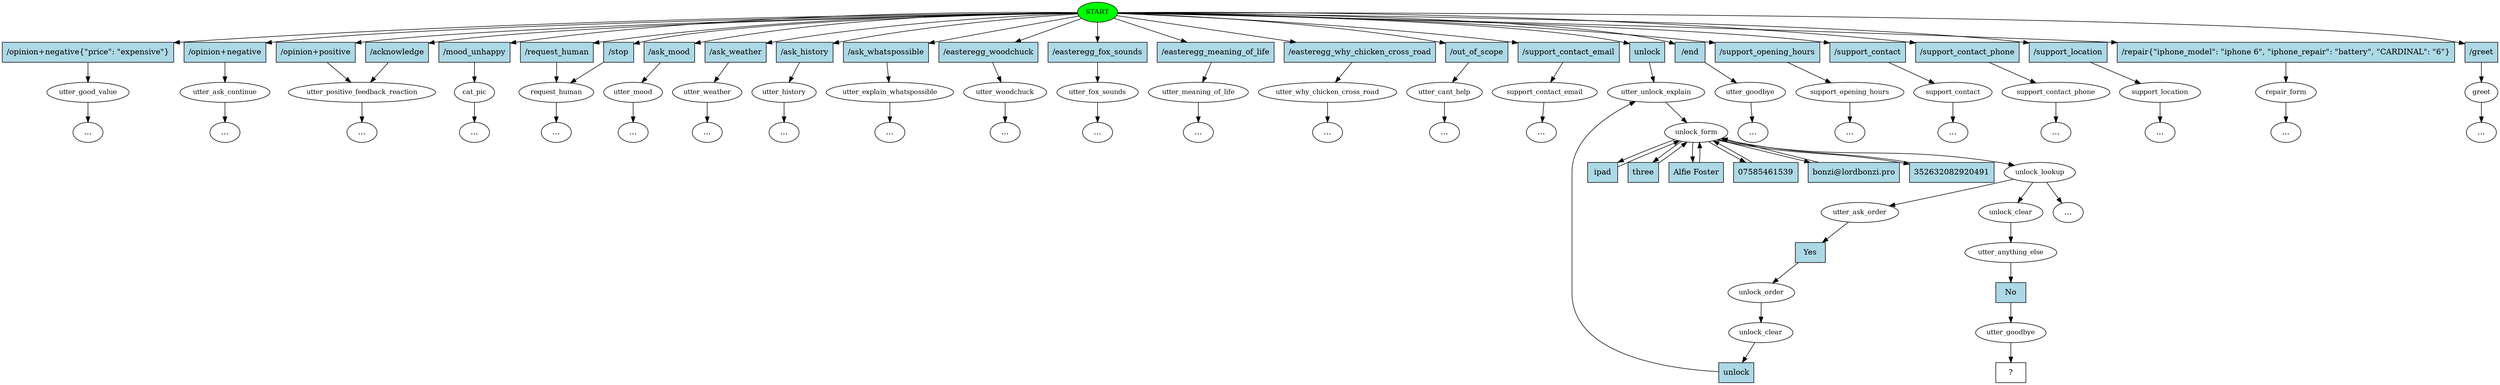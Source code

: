 digraph  {
0 [class="start active", fillcolor=green, fontsize=12, label=START, style=filled];
1 [class="", fontsize=12, label=utter_good_value];
"-3" [class=ellipsis, label="..."];
2 [class="", fontsize=12, label=utter_ask_continue];
"-4" [class=ellipsis, label="..."];
3 [class="", fontsize=12, label=utter_positive_feedback_reaction];
"-6" [class=ellipsis, label="..."];
5 [class="", fontsize=12, label=cat_pic];
"-7" [class=ellipsis, label="..."];
6 [class="", fontsize=12, label=request_human];
"-9" [class=ellipsis, label="..."];
8 [class="", fontsize=12, label=utter_mood];
"-10" [class=ellipsis, label="..."];
9 [class="", fontsize=12, label=utter_weather];
"-11" [class=ellipsis, label="..."];
10 [class="", fontsize=12, label=utter_history];
"-12" [class=ellipsis, label="..."];
11 [class="", fontsize=12, label=utter_explain_whatspossible];
"-13" [class=ellipsis, label="..."];
12 [class="", fontsize=12, label=utter_woodchuck];
"-14" [class=ellipsis, label="..."];
13 [class="", fontsize=12, label=utter_fox_sounds];
"-15" [class=ellipsis, label="..."];
14 [class="", fontsize=12, label=utter_meaning_of_life];
"-16" [class=ellipsis, label="..."];
15 [class="", fontsize=12, label=utter_why_chicken_cross_road];
"-17" [class=ellipsis, label="..."];
16 [class="", fontsize=12, label=utter_cant_help];
17 [class="", fontsize=12, label=support_contact_email];
"-20" [class=ellipsis, label="..."];
20 [class=active, fontsize=12, label=utter_unlock_explain];
21 [class=active, fontsize=12, label=unlock_form];
22 [class=active, fontsize=12, label=unlock_lookup];
23 [class="", fontsize=12, label=utter_goodbye];
"-24" [class=ellipsis, label="..."];
25 [class="", fontsize=12, label=support_opening_hours];
26 [class="", fontsize=12, label=support_contact];
28 [class="", fontsize=12, label=support_contact_phone];
29 [class="", fontsize=12, label=support_location];
30 [class="", fontsize=12, label=repair_form];
38 [class="", fontsize=12, label=greet];
"-40" [class=ellipsis, label="..."];
"-41" [class=ellipsis, label="..."];
"-42" [class=ellipsis, label="..."];
"-43" [class=ellipsis, label="..."];
"-47" [class=ellipsis, label="..."];
"-50" [class=ellipsis, label="..."];
"-54" [class=ellipsis, label="..."];
"-55" [class=ellipsis, label="..."];
73 [class=active, fontsize=12, label=utter_ask_order];
74 [class=active, fontsize=12, label=unlock_order];
75 [class=active, fontsize=12, label=unlock_clear];
82 [class=active, fontsize=12, label=unlock_clear];
83 [class=active, fontsize=12, label=utter_anything_else];
84 [class=active, fontsize=12, label=utter_goodbye];
85 [class="intent dashed active", label="  ?  ", shape=rect];
86 [class=intent, fillcolor=lightblue, label="/opinion\+negative\{\"price\":\ \"expensive\"\}", shape=rect, style=filled];
87 [class=intent, fillcolor=lightblue, label="/opinion\+negative", shape=rect, style=filled];
88 [class=intent, fillcolor=lightblue, label="/opinion\+positive", shape=rect, style=filled];
89 [class=intent, fillcolor=lightblue, label="/acknowledge", shape=rect, style=filled];
90 [class=intent, fillcolor=lightblue, label="/mood_unhappy", shape=rect, style=filled];
91 [class=intent, fillcolor=lightblue, label="/request_human", shape=rect, style=filled];
92 [class=intent, fillcolor=lightblue, label="/stop", shape=rect, style=filled];
93 [class=intent, fillcolor=lightblue, label="/ask_mood", shape=rect, style=filled];
94 [class=intent, fillcolor=lightblue, label="/ask_weather", shape=rect, style=filled];
95 [class=intent, fillcolor=lightblue, label="/ask_history", shape=rect, style=filled];
96 [class=intent, fillcolor=lightblue, label="/ask_whatspossible", shape=rect, style=filled];
97 [class=intent, fillcolor=lightblue, label="/easteregg_woodchuck", shape=rect, style=filled];
98 [class=intent, fillcolor=lightblue, label="/easteregg_fox_sounds", shape=rect, style=filled];
99 [class=intent, fillcolor=lightblue, label="/easteregg_meaning_of_life", shape=rect, style=filled];
100 [class=intent, fillcolor=lightblue, label="/easteregg_why_chicken_cross_road", shape=rect, style=filled];
101 [class=intent, fillcolor=lightblue, label="/out_of_scope", shape=rect, style=filled];
102 [class=intent, fillcolor=lightblue, label="/support_contact_email", shape=rect, style=filled];
103 [class="intent active", fillcolor=lightblue, label=unlock, shape=rect, style=filled];
104 [class=intent, fillcolor=lightblue, label="/end", shape=rect, style=filled];
105 [class=intent, fillcolor=lightblue, label="/support_opening_hours", shape=rect, style=filled];
106 [class=intent, fillcolor=lightblue, label="/support_contact", shape=rect, style=filled];
107 [class=intent, fillcolor=lightblue, label="/support_contact_phone", shape=rect, style=filled];
108 [class=intent, fillcolor=lightblue, label="/support_location", shape=rect, style=filled];
109 [class=intent, fillcolor=lightblue, label="/repair\{\"iphone_model\":\ \"iphone\ 6\",\ \"iphone_repair\":\ \"battery\",\ \"CARDINAL\":\ \"6\"\}", shape=rect, style=filled];
110 [class=intent, fillcolor=lightblue, label="/greet", shape=rect, style=filled];
111 [class="intent active", fillcolor=lightblue, label=ipad, shape=rect, style=filled];
112 [class="intent active", fillcolor=lightblue, label=three, shape=rect, style=filled];
113 [class="intent active", fillcolor=lightblue, label="Alfie\ Foster", shape=rect, style=filled];
114 [class="intent active", fillcolor=lightblue, label=07585461539, shape=rect, style=filled];
115 [class="intent active", fillcolor=lightblue, label="bonzi@lordbonzi\.pro", shape=rect, style=filled];
116 [class="intent active", fillcolor=lightblue, label=352632082920491, shape=rect, style=filled];
117 [class="intent active", fillcolor=lightblue, label=Yes, shape=rect, style=filled];
118 [class="intent active", fillcolor=lightblue, label=unlock, shape=rect, style=filled];
119 [class="intent active", fillcolor=lightblue, label=No, shape=rect, style=filled];
0 -> 86  [class="", key=0];
0 -> 87  [class="", key=0];
0 -> 88  [class="", key=0];
0 -> 89  [class="", key=0];
0 -> 90  [class="", key=0];
0 -> 91  [class="", key=0];
0 -> 92  [class="", key=0];
0 -> 93  [class="", key=0];
0 -> 94  [class="", key=0];
0 -> 95  [class="", key=0];
0 -> 96  [class="", key=0];
0 -> 97  [class="", key=0];
0 -> 98  [class="", key=0];
0 -> 99  [class="", key=0];
0 -> 100  [class="", key=0];
0 -> 101  [class="", key=0];
0 -> 102  [class="", key=0];
0 -> 103  [class=active, key=0];
0 -> 104  [class="", key=0];
0 -> 105  [class="", key=0];
0 -> 106  [class="", key=0];
0 -> 107  [class="", key=0];
0 -> 108  [class="", key=0];
0 -> 109  [class="", key=0];
0 -> 110  [class="", key=0];
1 -> "-3"  [class="", key=NONE, label=""];
2 -> "-4"  [class="", key=NONE, label=""];
3 -> "-6"  [class="", key=NONE, label=""];
5 -> "-7"  [class="", key=NONE, label=""];
6 -> "-9"  [class="", key=NONE, label=""];
8 -> "-10"  [class="", key=NONE, label=""];
9 -> "-11"  [class="", key=NONE, label=""];
10 -> "-12"  [class="", key=NONE, label=""];
11 -> "-13"  [class="", key=NONE, label=""];
12 -> "-14"  [class="", key=NONE, label=""];
13 -> "-15"  [class="", key=NONE, label=""];
14 -> "-16"  [class="", key=NONE, label=""];
15 -> "-17"  [class="", key=NONE, label=""];
16 -> "-20"  [class="", key=NONE, label=""];
17 -> "-42"  [class="", key=NONE, label=""];
20 -> 21  [class=active, key=NONE, label=""];
21 -> 22  [class=active, key=NONE, label=""];
21 -> 111  [class=active, key=0];
21 -> 112  [class=active, key=0];
21 -> 113  [class=active, key=0];
21 -> 114  [class=active, key=0];
21 -> 115  [class=active, key=0];
21 -> 116  [class=active, key=0];
22 -> "-47"  [class="", key=NONE, label=""];
22 -> 73  [class=active, key=NONE, label=""];
22 -> 82  [class=active, key=NONE, label=""];
23 -> "-24"  [class="", key=NONE, label=""];
25 -> "-40"  [class="", key=NONE, label=""];
26 -> "-41"  [class="", key=NONE, label=""];
28 -> "-43"  [class="", key=NONE, label=""];
29 -> "-50"  [class="", key=NONE, label=""];
30 -> "-54"  [class="", key=NONE, label=""];
38 -> "-55"  [class="", key=NONE, label=""];
73 -> 117  [class=active, key=0];
74 -> 75  [class=active, key=NONE, label=""];
75 -> 118  [class=active, key=0];
82 -> 83  [class=active, key=NONE, label=""];
83 -> 119  [class=active, key=0];
84 -> 85  [class=active, key=NONE, label=""];
86 -> 1  [class="", key=0];
87 -> 2  [class="", key=0];
88 -> 3  [class="", key=0];
89 -> 3  [class="", key=0];
90 -> 5  [class="", key=0];
91 -> 6  [class="", key=0];
92 -> 6  [class="", key=0];
93 -> 8  [class="", key=0];
94 -> 9  [class="", key=0];
95 -> 10  [class="", key=0];
96 -> 11  [class="", key=0];
97 -> 12  [class="", key=0];
98 -> 13  [class="", key=0];
99 -> 14  [class="", key=0];
100 -> 15  [class="", key=0];
101 -> 16  [class="", key=0];
102 -> 17  [class="", key=0];
103 -> 20  [class=active, key=0];
104 -> 23  [class="", key=0];
105 -> 25  [class="", key=0];
106 -> 26  [class="", key=0];
107 -> 28  [class="", key=0];
108 -> 29  [class="", key=0];
109 -> 30  [class="", key=0];
110 -> 38  [class="", key=0];
111 -> 21  [class=active, key=0];
112 -> 21  [class=active, key=0];
113 -> 21  [class=active, key=0];
114 -> 21  [class=active, key=0];
115 -> 21  [class=active, key=0];
116 -> 21  [class=active, key=0];
117 -> 74  [class=active, key=0];
118 -> 20  [class=active, key=0];
119 -> 84  [class=active, key=0];
}
